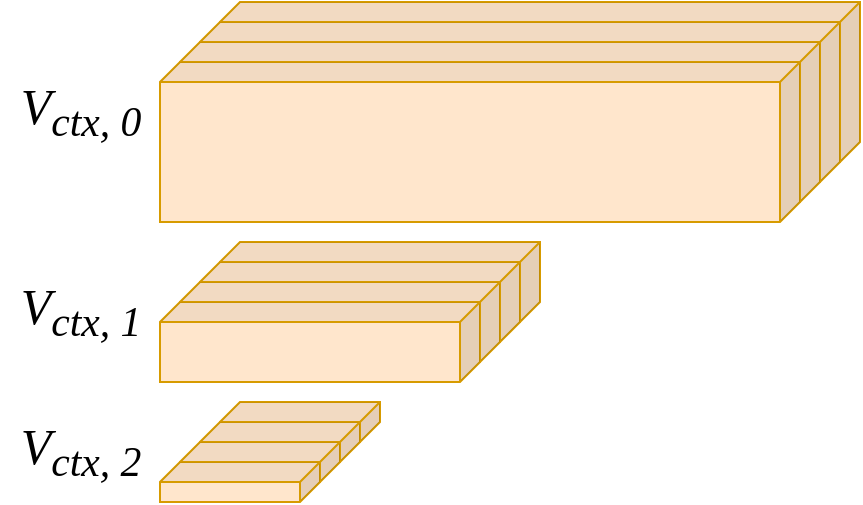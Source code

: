 <mxfile version="26.1.0">
  <diagram name="第 1 页" id="hFESBxfqleNxEhK8VXsM">
    <mxGraphModel dx="864" dy="478" grid="1" gridSize="10" guides="1" tooltips="1" connect="1" arrows="1" fold="1" page="1" pageScale="1" pageWidth="1600" pageHeight="900" math="0" shadow="0">
      <root>
        <mxCell id="0" />
        <mxCell id="1" parent="0" />
        <mxCell id="UW59TpsnFUn9pXLaUZdh-2" value="" style="group" vertex="1" connectable="0" parent="1">
          <mxGeometry x="130" y="140" width="350" height="110" as="geometry" />
        </mxCell>
        <mxCell id="UW59TpsnFUn9pXLaUZdh-3" value="Left View" style="shape=cube;whiteSpace=wrap;html=1;boundedLbl=1;backgroundOutline=1;darkOpacity=0.05;darkOpacity2=0.1;flipH=1;size=10;fillColor=#ffe6cc;strokeColor=#d79b00;align=center;verticalAlign=middle;fontFamily=Times New Roman;fontSize=25;fontColor=default;" vertex="1" parent="UW59TpsnFUn9pXLaUZdh-2">
          <mxGeometry x="30" width="320" height="80" as="geometry" />
        </mxCell>
        <mxCell id="UW59TpsnFUn9pXLaUZdh-4" value="Back View" style="shape=cube;whiteSpace=wrap;html=1;boundedLbl=1;backgroundOutline=1;darkOpacity=0.05;darkOpacity2=0.1;flipH=1;size=10;fillColor=#ffe6cc;strokeColor=#d79b00;align=center;verticalAlign=middle;fontFamily=Times New Roman;fontSize=25;fontColor=default;" vertex="1" parent="UW59TpsnFUn9pXLaUZdh-2">
          <mxGeometry x="20" y="10" width="320" height="80" as="geometry" />
        </mxCell>
        <mxCell id="UW59TpsnFUn9pXLaUZdh-5" value="Right View" style="shape=cube;whiteSpace=wrap;html=1;boundedLbl=1;backgroundOutline=1;darkOpacity=0.05;darkOpacity2=0.1;flipH=1;size=10;fillColor=#ffe6cc;strokeColor=#d79b00;fontSize=25;fontFamily=Times New Roman;" vertex="1" parent="UW59TpsnFUn9pXLaUZdh-2">
          <mxGeometry x="10" y="20" width="320" height="80" as="geometry" />
        </mxCell>
        <mxCell id="UW59TpsnFUn9pXLaUZdh-6" value="" style="shape=cube;whiteSpace=wrap;html=1;boundedLbl=1;backgroundOutline=1;darkOpacity=0.05;darkOpacity2=0.1;flipH=1;size=10;fillColor=#ffe6cc;strokeColor=#d79b00;fontFamily=Times New Roman;fontSize=25;" vertex="1" parent="UW59TpsnFUn9pXLaUZdh-2">
          <mxGeometry y="30" width="320" height="80" as="geometry" />
        </mxCell>
        <mxCell id="UW59TpsnFUn9pXLaUZdh-12" value="" style="group" vertex="1" connectable="0" parent="1">
          <mxGeometry x="130" y="260" width="190" height="70" as="geometry" />
        </mxCell>
        <mxCell id="UW59TpsnFUn9pXLaUZdh-13" value="" style="shape=cube;whiteSpace=wrap;html=1;boundedLbl=1;backgroundOutline=1;darkOpacity=0.05;darkOpacity2=0.1;flipH=1;size=10;fillColor=#ffe6cc;strokeColor=#d79b00;fontFamily=Times New Roman;fontSize=25;" vertex="1" parent="UW59TpsnFUn9pXLaUZdh-12">
          <mxGeometry x="30" width="160" height="40" as="geometry" />
        </mxCell>
        <mxCell id="UW59TpsnFUn9pXLaUZdh-14" value="" style="shape=cube;whiteSpace=wrap;html=1;boundedLbl=1;backgroundOutline=1;darkOpacity=0.05;darkOpacity2=0.1;flipH=1;size=10;fillColor=#ffe6cc;strokeColor=#d79b00;fontFamily=Times New Roman;fontSize=25;" vertex="1" parent="UW59TpsnFUn9pXLaUZdh-12">
          <mxGeometry x="20" y="10" width="160" height="40" as="geometry" />
        </mxCell>
        <mxCell id="UW59TpsnFUn9pXLaUZdh-15" value="" style="shape=cube;whiteSpace=wrap;html=1;boundedLbl=1;backgroundOutline=1;darkOpacity=0.05;darkOpacity2=0.1;flipH=1;size=10;fillColor=#ffe6cc;strokeColor=#d79b00;fontFamily=Times New Roman;fontSize=25;" vertex="1" parent="UW59TpsnFUn9pXLaUZdh-12">
          <mxGeometry x="10" y="20" width="160" height="40" as="geometry" />
        </mxCell>
        <mxCell id="UW59TpsnFUn9pXLaUZdh-16" value="" style="shape=cube;whiteSpace=wrap;html=1;boundedLbl=1;backgroundOutline=1;darkOpacity=0.05;darkOpacity2=0.1;flipH=1;size=10;fillColor=#ffe6cc;strokeColor=#d79b00;fontFamily=Times New Roman;fontSize=25;" vertex="1" parent="UW59TpsnFUn9pXLaUZdh-12">
          <mxGeometry y="30" width="160" height="40" as="geometry" />
        </mxCell>
        <mxCell id="UW59TpsnFUn9pXLaUZdh-22" value="&lt;i style=&quot;font-family: &amp;quot;Times New Roman&amp;quot;; font-size: 25px;&quot;&gt;V&lt;sub&gt;ctx, 2&lt;/sub&gt;&lt;/i&gt;" style="text;html=1;align=center;verticalAlign=middle;resizable=0;points=[];autosize=1;strokeColor=none;fillColor=none;" vertex="1" parent="1">
          <mxGeometry x="50" y="340" width="80" height="50" as="geometry" />
        </mxCell>
        <mxCell id="UW59TpsnFUn9pXLaUZdh-23" value="" style="group" vertex="1" connectable="0" parent="1">
          <mxGeometry x="130" y="340" width="110" height="50" as="geometry" />
        </mxCell>
        <mxCell id="UW59TpsnFUn9pXLaUZdh-18" value="" style="shape=cube;whiteSpace=wrap;html=1;boundedLbl=1;backgroundOutline=1;darkOpacity=0.05;darkOpacity2=0.1;flipH=1;size=10;fillColor=#ffe6cc;strokeColor=#d79b00;fontFamily=Times New Roman;fontSize=25;" vertex="1" parent="UW59TpsnFUn9pXLaUZdh-23">
          <mxGeometry x="30" width="80" height="20" as="geometry" />
        </mxCell>
        <mxCell id="UW59TpsnFUn9pXLaUZdh-19" value="" style="shape=cube;whiteSpace=wrap;html=1;boundedLbl=1;backgroundOutline=1;darkOpacity=0.05;darkOpacity2=0.1;flipH=1;size=10;fillColor=#ffe6cc;strokeColor=#d79b00;fontFamily=Times New Roman;fontSize=25;" vertex="1" parent="UW59TpsnFUn9pXLaUZdh-23">
          <mxGeometry x="20" y="10" width="80" height="20" as="geometry" />
        </mxCell>
        <mxCell id="UW59TpsnFUn9pXLaUZdh-20" value="" style="shape=cube;whiteSpace=wrap;html=1;boundedLbl=1;backgroundOutline=1;darkOpacity=0.05;darkOpacity2=0.1;flipH=1;size=10;fillColor=#ffe6cc;strokeColor=#d79b00;fontFamily=Times New Roman;fontSize=25;" vertex="1" parent="UW59TpsnFUn9pXLaUZdh-23">
          <mxGeometry x="10" y="20" width="80" height="20" as="geometry" />
        </mxCell>
        <mxCell id="UW59TpsnFUn9pXLaUZdh-21" value="" style="shape=cube;whiteSpace=wrap;html=1;boundedLbl=1;backgroundOutline=1;darkOpacity=0.05;darkOpacity2=0.1;flipH=1;size=10;fillColor=#ffe6cc;strokeColor=#d79b00;fontFamily=Times New Roman;fontSize=25;" vertex="1" parent="UW59TpsnFUn9pXLaUZdh-23">
          <mxGeometry y="30" width="80" height="20" as="geometry" />
        </mxCell>
        <mxCell id="UW59TpsnFUn9pXLaUZdh-25" value="&lt;i style=&quot;font-family: &amp;quot;Times New Roman&amp;quot;; font-size: 25px;&quot;&gt;V&lt;sub&gt;ctx, 1&lt;/sub&gt;&lt;/i&gt;" style="text;html=1;align=center;verticalAlign=middle;resizable=0;points=[];autosize=1;strokeColor=none;fillColor=none;" vertex="1" parent="1">
          <mxGeometry x="50" y="270" width="80" height="50" as="geometry" />
        </mxCell>
        <mxCell id="UW59TpsnFUn9pXLaUZdh-26" value="&lt;i style=&quot;font-family: &amp;quot;Times New Roman&amp;quot;; font-size: 25px;&quot;&gt;V&lt;sub&gt;ctx, 0&lt;/sub&gt;&lt;/i&gt;" style="text;html=1;align=center;verticalAlign=middle;resizable=0;points=[];autosize=1;strokeColor=none;fillColor=none;" vertex="1" parent="1">
          <mxGeometry x="50" y="170" width="80" height="50" as="geometry" />
        </mxCell>
      </root>
    </mxGraphModel>
  </diagram>
</mxfile>

